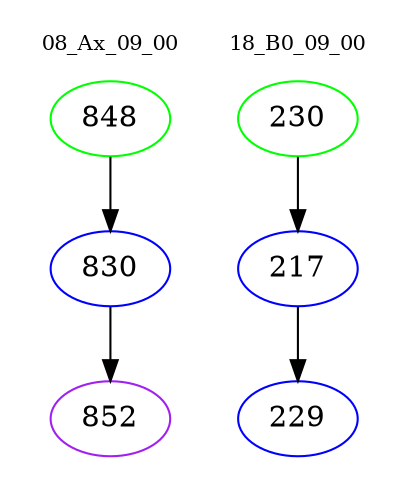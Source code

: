 digraph{
subgraph cluster_0 {
color = white
label = "08_Ax_09_00";
fontsize=10;
T0_848 [label="848", color="green"]
T0_848 -> T0_830 [color="black"]
T0_830 [label="830", color="blue"]
T0_830 -> T0_852 [color="black"]
T0_852 [label="852", color="purple"]
}
subgraph cluster_1 {
color = white
label = "18_B0_09_00";
fontsize=10;
T1_230 [label="230", color="green"]
T1_230 -> T1_217 [color="black"]
T1_217 [label="217", color="blue"]
T1_217 -> T1_229 [color="black"]
T1_229 [label="229", color="blue"]
}
}

